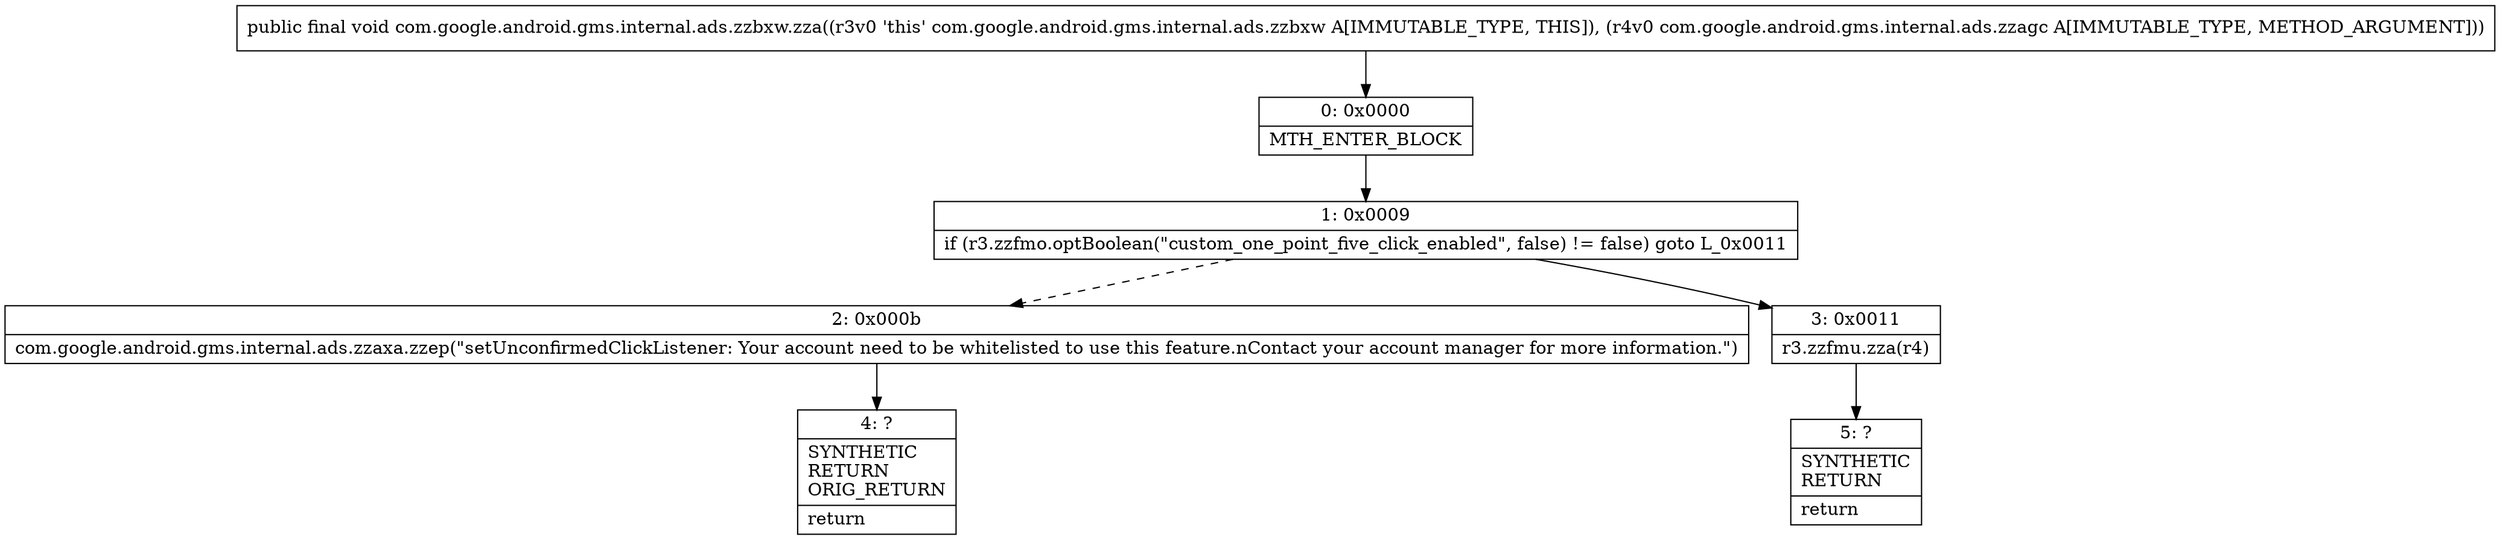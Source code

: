digraph "CFG forcom.google.android.gms.internal.ads.zzbxw.zza(Lcom\/google\/android\/gms\/internal\/ads\/zzagc;)V" {
Node_0 [shape=record,label="{0\:\ 0x0000|MTH_ENTER_BLOCK\l}"];
Node_1 [shape=record,label="{1\:\ 0x0009|if (r3.zzfmo.optBoolean(\"custom_one_point_five_click_enabled\", false) != false) goto L_0x0011\l}"];
Node_2 [shape=record,label="{2\:\ 0x000b|com.google.android.gms.internal.ads.zzaxa.zzep(\"setUnconfirmedClickListener: Your account need to be whitelisted to use this feature.nContact your account manager for more information.\")\l}"];
Node_3 [shape=record,label="{3\:\ 0x0011|r3.zzfmu.zza(r4)\l}"];
Node_4 [shape=record,label="{4\:\ ?|SYNTHETIC\lRETURN\lORIG_RETURN\l|return\l}"];
Node_5 [shape=record,label="{5\:\ ?|SYNTHETIC\lRETURN\l|return\l}"];
MethodNode[shape=record,label="{public final void com.google.android.gms.internal.ads.zzbxw.zza((r3v0 'this' com.google.android.gms.internal.ads.zzbxw A[IMMUTABLE_TYPE, THIS]), (r4v0 com.google.android.gms.internal.ads.zzagc A[IMMUTABLE_TYPE, METHOD_ARGUMENT])) }"];
MethodNode -> Node_0;
Node_0 -> Node_1;
Node_1 -> Node_2[style=dashed];
Node_1 -> Node_3;
Node_2 -> Node_4;
Node_3 -> Node_5;
}

